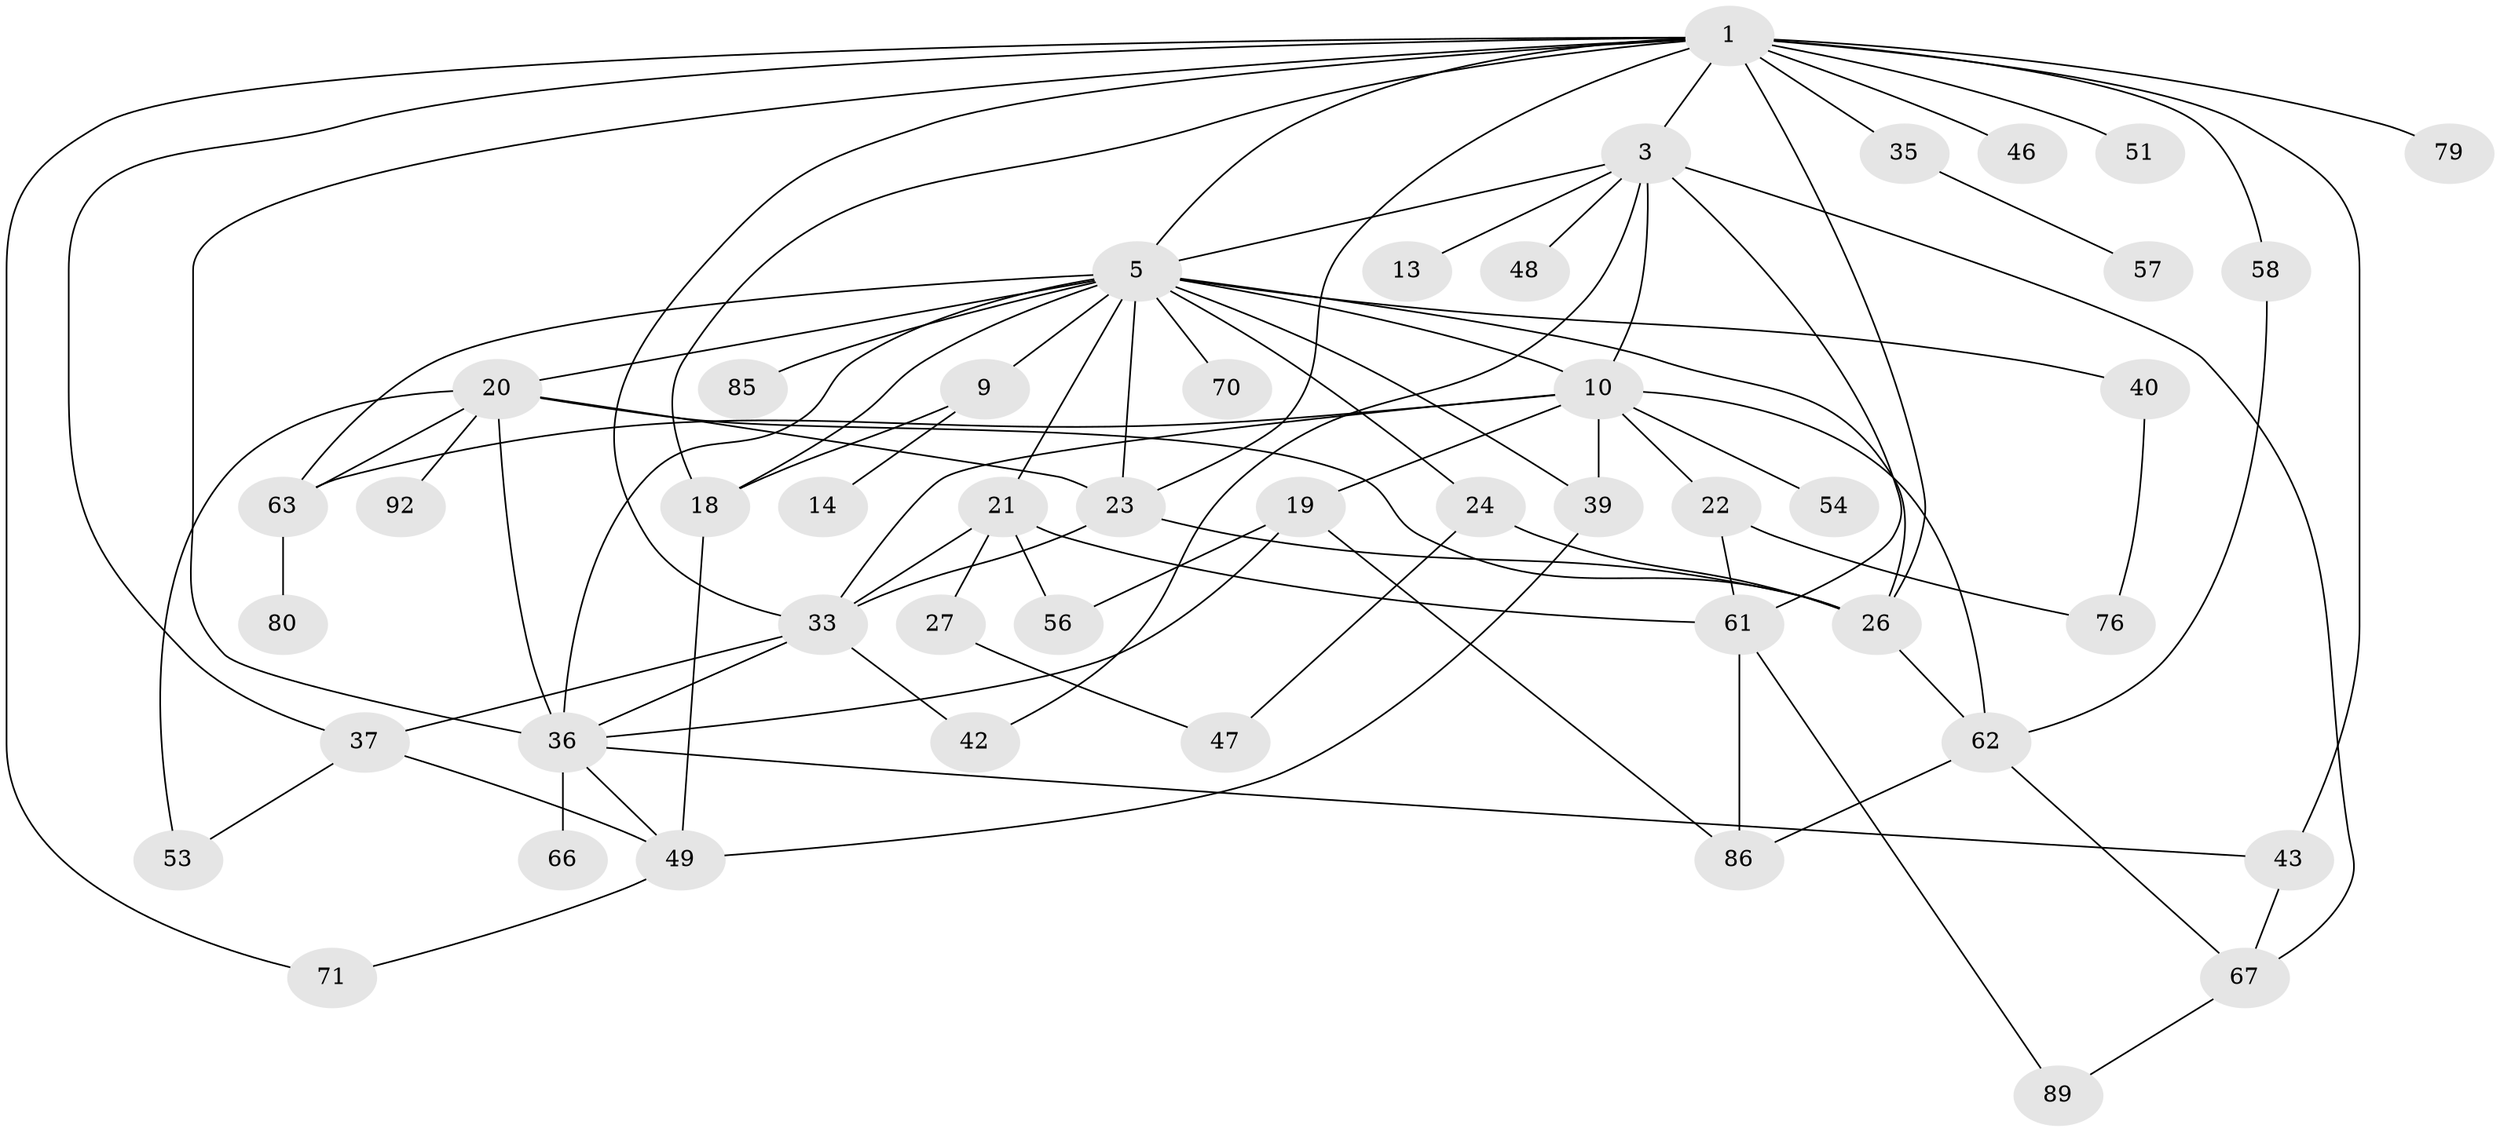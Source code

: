 // original degree distribution, {3: 0.19791666666666666, 8: 0.020833333333333332, 6: 0.052083333333333336, 4: 0.13541666666666666, 1: 0.1875, 5: 0.08333333333333333, 7: 0.010416666666666666, 2: 0.3125}
// Generated by graph-tools (version 1.1) at 2025/13/03/09/25 04:13:23]
// undirected, 48 vertices, 87 edges
graph export_dot {
graph [start="1"]
  node [color=gray90,style=filled];
  1 [super="+29+2"];
  3 [super="+38+4"];
  5 [super="+6"];
  9 [super="+25"];
  10 [super="+17"];
  13;
  14;
  18 [super="+34"];
  19 [super="+31+45"];
  20 [super="+28+73"];
  21;
  22;
  23 [super="+75"];
  24;
  26 [super="+30+55"];
  27;
  33 [super="+60+69"];
  35;
  36 [super="+41"];
  37;
  39 [super="+44"];
  40;
  42;
  43 [super="+78"];
  46;
  47;
  48;
  49 [super="+50+91"];
  51 [super="+59"];
  53;
  54;
  56 [super="+72"];
  57;
  58;
  61;
  62 [super="+64+81"];
  63;
  66;
  67 [super="+84"];
  70;
  71;
  76;
  79;
  80;
  85;
  86 [super="+96"];
  89;
  92;
  1 -- 58;
  1 -- 43 [weight=2];
  1 -- 33;
  1 -- 3;
  1 -- 35;
  1 -- 37;
  1 -- 71;
  1 -- 46 [weight=2];
  1 -- 79;
  1 -- 18;
  1 -- 51;
  1 -- 23;
  1 -- 26;
  1 -- 5 [weight=2];
  1 -- 36;
  3 -- 5;
  3 -- 13;
  3 -- 67;
  3 -- 48;
  3 -- 42;
  3 -- 10;
  3 -- 61;
  5 -- 9;
  5 -- 21;
  5 -- 26;
  5 -- 70;
  5 -- 39;
  5 -- 40;
  5 -- 10;
  5 -- 20 [weight=2];
  5 -- 85 [weight=2];
  5 -- 23;
  5 -- 24;
  5 -- 63;
  5 -- 36;
  5 -- 18;
  9 -- 14;
  9 -- 18;
  10 -- 19;
  10 -- 22;
  10 -- 33;
  10 -- 54;
  10 -- 39;
  10 -- 62;
  10 -- 63;
  18 -- 49;
  19 -- 56;
  19 -- 86;
  19 -- 36;
  20 -- 36;
  20 -- 26;
  20 -- 53;
  20 -- 23;
  20 -- 92;
  20 -- 63;
  21 -- 27;
  21 -- 56;
  21 -- 61;
  21 -- 33;
  22 -- 61;
  22 -- 76;
  23 -- 33;
  23 -- 26;
  24 -- 47;
  24 -- 26;
  26 -- 62;
  27 -- 47;
  33 -- 42;
  33 -- 36;
  33 -- 37;
  35 -- 57;
  36 -- 43;
  36 -- 49;
  36 -- 66;
  37 -- 53;
  37 -- 49;
  39 -- 49;
  40 -- 76;
  43 -- 67;
  49 -- 71;
  58 -- 62;
  61 -- 89;
  61 -- 86;
  62 -- 67;
  62 -- 86;
  63 -- 80;
  67 -- 89;
}

